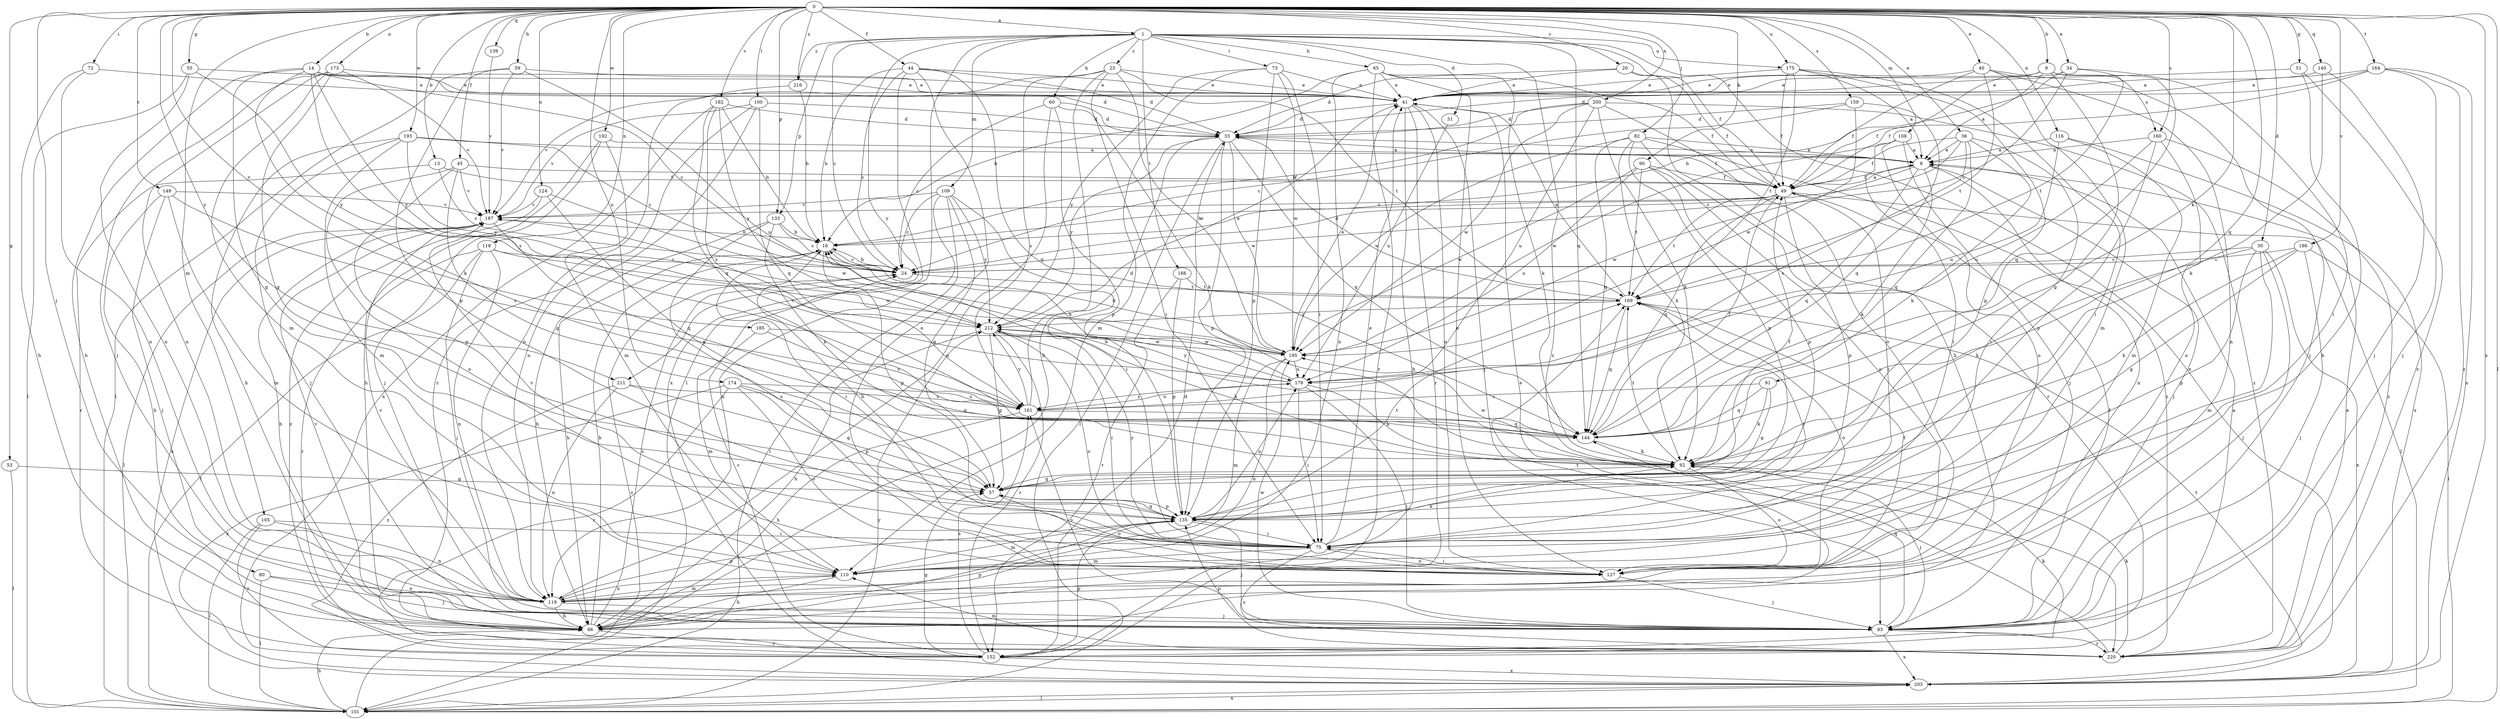 strict digraph  {
0;
1;
8;
9;
13;
14;
16;
20;
23;
24;
30;
31;
33;
34;
36;
40;
41;
44;
45;
49;
51;
53;
55;
57;
59;
60;
65;
66;
72;
73;
75;
80;
82;
83;
90;
91;
92;
100;
101;
105;
108;
109;
110;
116;
118;
119;
124;
127;
133;
135;
139;
140;
144;
149;
152;
159;
160;
161;
164;
166;
169;
173;
174;
175;
178;
182;
185;
186;
187;
192;
193;
195;
200;
203;
211;
212;
216;
220;
0 -> 1  [label=a];
0 -> 9  [label=b];
0 -> 13  [label=b];
0 -> 14  [label=b];
0 -> 20  [label=c];
0 -> 30  [label=d];
0 -> 34  [label=e];
0 -> 36  [label=e];
0 -> 40  [label=e];
0 -> 44  [label=f];
0 -> 45  [label=f];
0 -> 51  [label=g];
0 -> 53  [label=g];
0 -> 55  [label=g];
0 -> 59  [label=h];
0 -> 72  [label=i];
0 -> 80  [label=j];
0 -> 82  [label=j];
0 -> 90  [label=k];
0 -> 91  [label=k];
0 -> 100  [label=l];
0 -> 101  [label=l];
0 -> 105  [label=m];
0 -> 108  [label=m];
0 -> 116  [label=n];
0 -> 118  [label=n];
0 -> 124  [label=o];
0 -> 133  [label=p];
0 -> 139  [label=q];
0 -> 140  [label=q];
0 -> 144  [label=q];
0 -> 149  [label=r];
0 -> 159  [label=s];
0 -> 160  [label=s];
0 -> 164  [label=t];
0 -> 173  [label=u];
0 -> 174  [label=u];
0 -> 175  [label=u];
0 -> 182  [label=v];
0 -> 185  [label=v];
0 -> 186  [label=v];
0 -> 192  [label=w];
0 -> 193  [label=w];
0 -> 200  [label=x];
0 -> 203  [label=x];
0 -> 211  [label=y];
0 -> 216  [label=z];
1 -> 23  [label=c];
1 -> 24  [label=c];
1 -> 31  [label=d];
1 -> 49  [label=f];
1 -> 60  [label=h];
1 -> 65  [label=h];
1 -> 73  [label=i];
1 -> 101  [label=l];
1 -> 109  [label=m];
1 -> 133  [label=p];
1 -> 144  [label=q];
1 -> 166  [label=t];
1 -> 175  [label=u];
1 -> 203  [label=x];
1 -> 211  [label=y];
1 -> 216  [label=z];
1 -> 220  [label=z];
8 -> 49  [label=f];
8 -> 83  [label=j];
8 -> 92  [label=k];
8 -> 119  [label=n];
8 -> 144  [label=q];
8 -> 195  [label=w];
9 -> 8  [label=a];
9 -> 41  [label=e];
9 -> 49  [label=f];
9 -> 57  [label=g];
9 -> 144  [label=q];
9 -> 160  [label=s];
13 -> 24  [label=c];
13 -> 49  [label=f];
13 -> 152  [label=r];
14 -> 24  [label=c];
14 -> 33  [label=d];
14 -> 41  [label=e];
14 -> 57  [label=g];
14 -> 66  [label=h];
14 -> 92  [label=k];
14 -> 161  [label=s];
14 -> 212  [label=y];
16 -> 24  [label=c];
16 -> 66  [label=h];
16 -> 75  [label=i];
16 -> 135  [label=p];
20 -> 33  [label=d];
20 -> 41  [label=e];
20 -> 49  [label=f];
20 -> 66  [label=h];
23 -> 41  [label=e];
23 -> 66  [label=h];
23 -> 75  [label=i];
23 -> 161  [label=s];
23 -> 169  [label=t];
23 -> 187  [label=v];
23 -> 195  [label=w];
24 -> 16  [label=b];
24 -> 169  [label=t];
30 -> 24  [label=c];
30 -> 83  [label=j];
30 -> 92  [label=k];
30 -> 110  [label=m];
30 -> 135  [label=p];
30 -> 203  [label=x];
31 -> 178  [label=u];
33 -> 8  [label=a];
33 -> 49  [label=f];
33 -> 101  [label=l];
33 -> 135  [label=p];
33 -> 144  [label=q];
33 -> 195  [label=w];
33 -> 212  [label=y];
34 -> 16  [label=b];
34 -> 24  [label=c];
34 -> 41  [label=e];
34 -> 75  [label=i];
34 -> 169  [label=t];
36 -> 8  [label=a];
36 -> 24  [label=c];
36 -> 49  [label=f];
36 -> 75  [label=i];
36 -> 92  [label=k];
36 -> 144  [label=q];
36 -> 161  [label=s];
40 -> 41  [label=e];
40 -> 49  [label=f];
40 -> 83  [label=j];
40 -> 110  [label=m];
40 -> 119  [label=n];
40 -> 169  [label=t];
41 -> 33  [label=d];
41 -> 66  [label=h];
41 -> 83  [label=j];
41 -> 127  [label=o];
41 -> 152  [label=r];
44 -> 16  [label=b];
44 -> 24  [label=c];
44 -> 33  [label=d];
44 -> 41  [label=e];
44 -> 127  [label=o];
44 -> 144  [label=q];
44 -> 203  [label=x];
45 -> 49  [label=f];
45 -> 57  [label=g];
45 -> 127  [label=o];
45 -> 135  [label=p];
45 -> 187  [label=v];
49 -> 8  [label=a];
49 -> 16  [label=b];
49 -> 75  [label=i];
49 -> 101  [label=l];
49 -> 135  [label=p];
49 -> 144  [label=q];
49 -> 169  [label=t];
49 -> 187  [label=v];
51 -> 41  [label=e];
51 -> 66  [label=h];
51 -> 220  [label=z];
53 -> 57  [label=g];
53 -> 101  [label=l];
55 -> 41  [label=e];
55 -> 101  [label=l];
55 -> 119  [label=n];
55 -> 212  [label=y];
57 -> 49  [label=f];
57 -> 127  [label=o];
57 -> 135  [label=p];
59 -> 41  [label=e];
59 -> 101  [label=l];
59 -> 135  [label=p];
59 -> 178  [label=u];
59 -> 187  [label=v];
60 -> 24  [label=c];
60 -> 33  [label=d];
60 -> 92  [label=k];
60 -> 119  [label=n];
60 -> 135  [label=p];
65 -> 16  [label=b];
65 -> 41  [label=e];
65 -> 49  [label=f];
65 -> 92  [label=k];
65 -> 119  [label=n];
65 -> 127  [label=o];
65 -> 152  [label=r];
66 -> 16  [label=b];
66 -> 24  [label=c];
66 -> 135  [label=p];
66 -> 152  [label=r];
66 -> 169  [label=t];
66 -> 187  [label=v];
72 -> 41  [label=e];
72 -> 66  [label=h];
72 -> 119  [label=n];
73 -> 41  [label=e];
73 -> 75  [label=i];
73 -> 110  [label=m];
73 -> 135  [label=p];
73 -> 195  [label=w];
73 -> 212  [label=y];
75 -> 16  [label=b];
75 -> 41  [label=e];
75 -> 92  [label=k];
75 -> 110  [label=m];
75 -> 127  [label=o];
75 -> 169  [label=t];
75 -> 187  [label=v];
75 -> 212  [label=y];
75 -> 220  [label=z];
80 -> 83  [label=j];
80 -> 101  [label=l];
80 -> 119  [label=n];
82 -> 8  [label=a];
82 -> 92  [label=k];
82 -> 135  [label=p];
82 -> 144  [label=q];
82 -> 152  [label=r];
82 -> 195  [label=w];
82 -> 220  [label=z];
83 -> 49  [label=f];
83 -> 144  [label=q];
83 -> 161  [label=s];
83 -> 195  [label=w];
83 -> 203  [label=x];
83 -> 220  [label=z];
90 -> 49  [label=f];
90 -> 127  [label=o];
90 -> 135  [label=p];
90 -> 169  [label=t];
90 -> 178  [label=u];
90 -> 195  [label=w];
91 -> 57  [label=g];
91 -> 92  [label=k];
91 -> 144  [label=q];
91 -> 161  [label=s];
92 -> 57  [label=g];
92 -> 83  [label=j];
92 -> 127  [label=o];
92 -> 169  [label=t];
92 -> 195  [label=w];
100 -> 33  [label=d];
100 -> 119  [label=n];
100 -> 144  [label=q];
100 -> 187  [label=v];
100 -> 220  [label=z];
101 -> 24  [label=c];
101 -> 66  [label=h];
101 -> 203  [label=x];
101 -> 212  [label=y];
105 -> 75  [label=i];
105 -> 101  [label=l];
105 -> 119  [label=n];
105 -> 152  [label=r];
108 -> 8  [label=a];
108 -> 75  [label=i];
108 -> 83  [label=j];
108 -> 127  [label=o];
108 -> 195  [label=w];
109 -> 24  [label=c];
109 -> 57  [label=g];
109 -> 75  [label=i];
109 -> 101  [label=l];
109 -> 119  [label=n];
109 -> 187  [label=v];
109 -> 212  [label=y];
110 -> 66  [label=h];
110 -> 119  [label=n];
116 -> 8  [label=a];
116 -> 110  [label=m];
116 -> 178  [label=u];
116 -> 203  [label=x];
118 -> 24  [label=c];
118 -> 83  [label=j];
118 -> 101  [label=l];
118 -> 119  [label=n];
118 -> 152  [label=r];
118 -> 195  [label=w];
119 -> 66  [label=h];
119 -> 83  [label=j];
119 -> 110  [label=m];
119 -> 135  [label=p];
119 -> 187  [label=v];
124 -> 57  [label=g];
124 -> 187  [label=v];
124 -> 195  [label=w];
124 -> 220  [label=z];
127 -> 75  [label=i];
127 -> 83  [label=j];
127 -> 169  [label=t];
133 -> 16  [label=b];
133 -> 24  [label=c];
133 -> 66  [label=h];
133 -> 92  [label=k];
133 -> 127  [label=o];
135 -> 57  [label=g];
135 -> 75  [label=i];
135 -> 83  [label=j];
135 -> 110  [label=m];
135 -> 169  [label=t];
135 -> 178  [label=u];
139 -> 187  [label=v];
140 -> 41  [label=e];
140 -> 83  [label=j];
140 -> 92  [label=k];
144 -> 16  [label=b];
144 -> 49  [label=f];
144 -> 92  [label=k];
149 -> 66  [label=h];
149 -> 83  [label=j];
149 -> 110  [label=m];
149 -> 161  [label=s];
149 -> 187  [label=v];
152 -> 8  [label=a];
152 -> 24  [label=c];
152 -> 33  [label=d];
152 -> 57  [label=g];
152 -> 92  [label=k];
152 -> 135  [label=p];
152 -> 161  [label=s];
152 -> 203  [label=x];
159 -> 24  [label=c];
159 -> 33  [label=d];
159 -> 144  [label=q];
159 -> 195  [label=w];
160 -> 8  [label=a];
160 -> 127  [label=o];
160 -> 135  [label=p];
160 -> 178  [label=u];
160 -> 220  [label=z];
161 -> 33  [label=d];
161 -> 66  [label=h];
161 -> 144  [label=q];
161 -> 178  [label=u];
161 -> 212  [label=y];
164 -> 33  [label=d];
164 -> 41  [label=e];
164 -> 49  [label=f];
164 -> 83  [label=j];
164 -> 203  [label=x];
164 -> 220  [label=z];
166 -> 135  [label=p];
166 -> 152  [label=r];
166 -> 169  [label=t];
169 -> 33  [label=d];
169 -> 41  [label=e];
169 -> 127  [label=o];
169 -> 144  [label=q];
169 -> 212  [label=y];
173 -> 41  [label=e];
173 -> 57  [label=g];
173 -> 83  [label=j];
173 -> 110  [label=m];
173 -> 119  [label=n];
173 -> 187  [label=v];
174 -> 127  [label=o];
174 -> 135  [label=p];
174 -> 144  [label=q];
174 -> 152  [label=r];
174 -> 161  [label=s];
174 -> 203  [label=x];
175 -> 8  [label=a];
175 -> 41  [label=e];
175 -> 49  [label=f];
175 -> 75  [label=i];
175 -> 135  [label=p];
175 -> 169  [label=t];
178 -> 16  [label=b];
178 -> 75  [label=i];
178 -> 83  [label=j];
178 -> 92  [label=k];
178 -> 161  [label=s];
178 -> 187  [label=v];
178 -> 212  [label=y];
182 -> 16  [label=b];
182 -> 33  [label=d];
182 -> 144  [label=q];
182 -> 161  [label=s];
182 -> 203  [label=x];
182 -> 212  [label=y];
185 -> 110  [label=m];
185 -> 161  [label=s];
185 -> 195  [label=w];
186 -> 24  [label=c];
186 -> 57  [label=g];
186 -> 83  [label=j];
186 -> 92  [label=k];
186 -> 101  [label=l];
187 -> 16  [label=b];
187 -> 66  [label=h];
187 -> 101  [label=l];
187 -> 144  [label=q];
187 -> 203  [label=x];
192 -> 8  [label=a];
192 -> 66  [label=h];
192 -> 83  [label=j];
192 -> 110  [label=m];
193 -> 8  [label=a];
193 -> 24  [label=c];
193 -> 66  [label=h];
193 -> 83  [label=j];
193 -> 110  [label=m];
193 -> 212  [label=y];
195 -> 16  [label=b];
195 -> 41  [label=e];
195 -> 110  [label=m];
195 -> 119  [label=n];
195 -> 178  [label=u];
200 -> 16  [label=b];
200 -> 33  [label=d];
200 -> 92  [label=k];
200 -> 127  [label=o];
200 -> 178  [label=u];
200 -> 195  [label=w];
200 -> 220  [label=z];
203 -> 101  [label=l];
203 -> 169  [label=t];
211 -> 57  [label=g];
211 -> 119  [label=n];
211 -> 161  [label=s];
211 -> 220  [label=z];
212 -> 41  [label=e];
212 -> 57  [label=g];
212 -> 66  [label=h];
212 -> 75  [label=i];
212 -> 92  [label=k];
212 -> 127  [label=o];
212 -> 152  [label=r];
212 -> 195  [label=w];
216 -> 16  [label=b];
216 -> 119  [label=n];
220 -> 8  [label=a];
220 -> 41  [label=e];
220 -> 92  [label=k];
220 -> 110  [label=m];
220 -> 135  [label=p];
}
